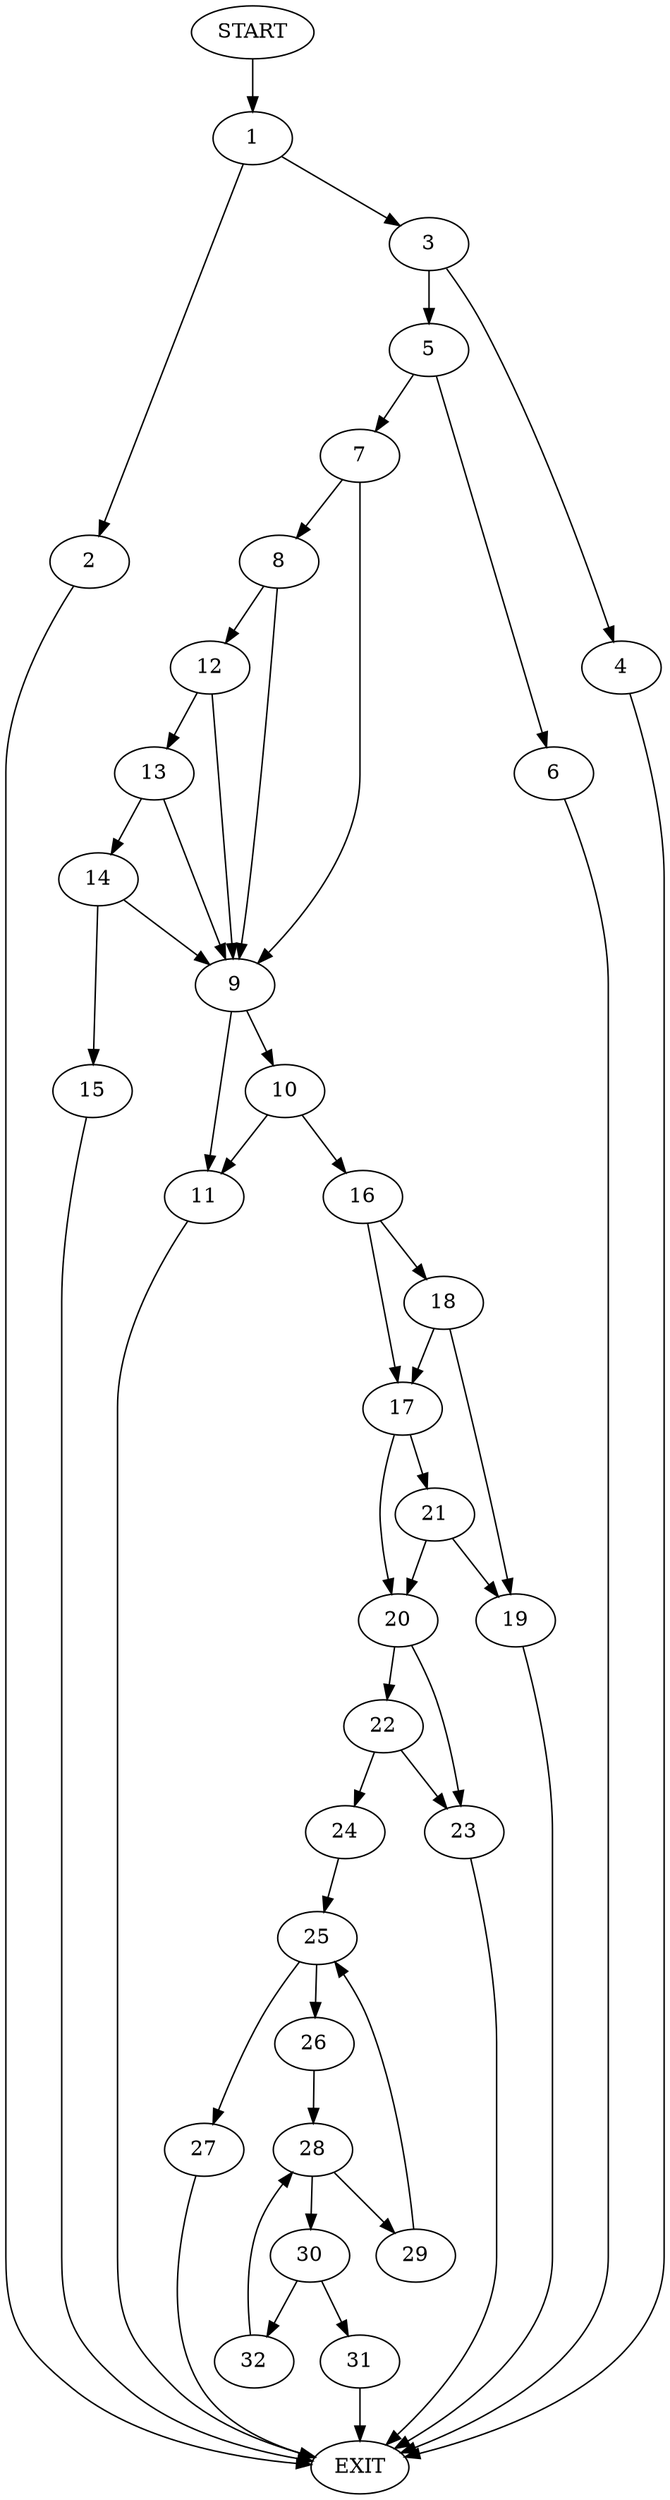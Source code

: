 digraph {
0 [label="START"]
33 [label="EXIT"]
0 -> 1
1 -> 2
1 -> 3
2 -> 33
3 -> 4
3 -> 5
5 -> 6
5 -> 7
4 -> 33
7 -> 8
7 -> 9
6 -> 33
9 -> 10
9 -> 11
8 -> 12
8 -> 9
12 -> 13
12 -> 9
13 -> 9
13 -> 14
14 -> 15
14 -> 9
15 -> 33
10 -> 16
10 -> 11
11 -> 33
16 -> 17
16 -> 18
18 -> 17
18 -> 19
17 -> 20
17 -> 21
19 -> 33
21 -> 20
21 -> 19
20 -> 22
20 -> 23
23 -> 33
22 -> 24
22 -> 23
24 -> 25
25 -> 26
25 -> 27
27 -> 33
26 -> 28
28 -> 29
28 -> 30
29 -> 25
30 -> 31
30 -> 32
31 -> 33
32 -> 28
}

